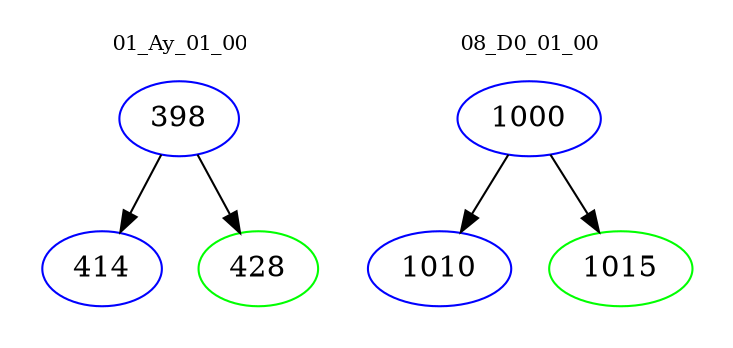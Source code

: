 digraph{
subgraph cluster_0 {
color = white
label = "01_Ay_01_00";
fontsize=10;
T0_398 [label="398", color="blue"]
T0_398 -> T0_414 [color="black"]
T0_414 [label="414", color="blue"]
T0_398 -> T0_428 [color="black"]
T0_428 [label="428", color="green"]
}
subgraph cluster_1 {
color = white
label = "08_D0_01_00";
fontsize=10;
T1_1000 [label="1000", color="blue"]
T1_1000 -> T1_1010 [color="black"]
T1_1010 [label="1010", color="blue"]
T1_1000 -> T1_1015 [color="black"]
T1_1015 [label="1015", color="green"]
}
}
